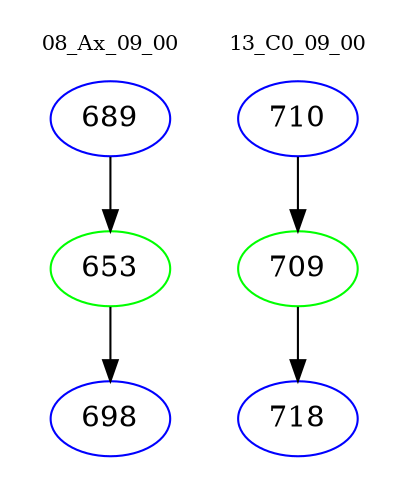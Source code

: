 digraph{
subgraph cluster_0 {
color = white
label = "08_Ax_09_00";
fontsize=10;
T0_689 [label="689", color="blue"]
T0_689 -> T0_653 [color="black"]
T0_653 [label="653", color="green"]
T0_653 -> T0_698 [color="black"]
T0_698 [label="698", color="blue"]
}
subgraph cluster_1 {
color = white
label = "13_C0_09_00";
fontsize=10;
T1_710 [label="710", color="blue"]
T1_710 -> T1_709 [color="black"]
T1_709 [label="709", color="green"]
T1_709 -> T1_718 [color="black"]
T1_718 [label="718", color="blue"]
}
}
